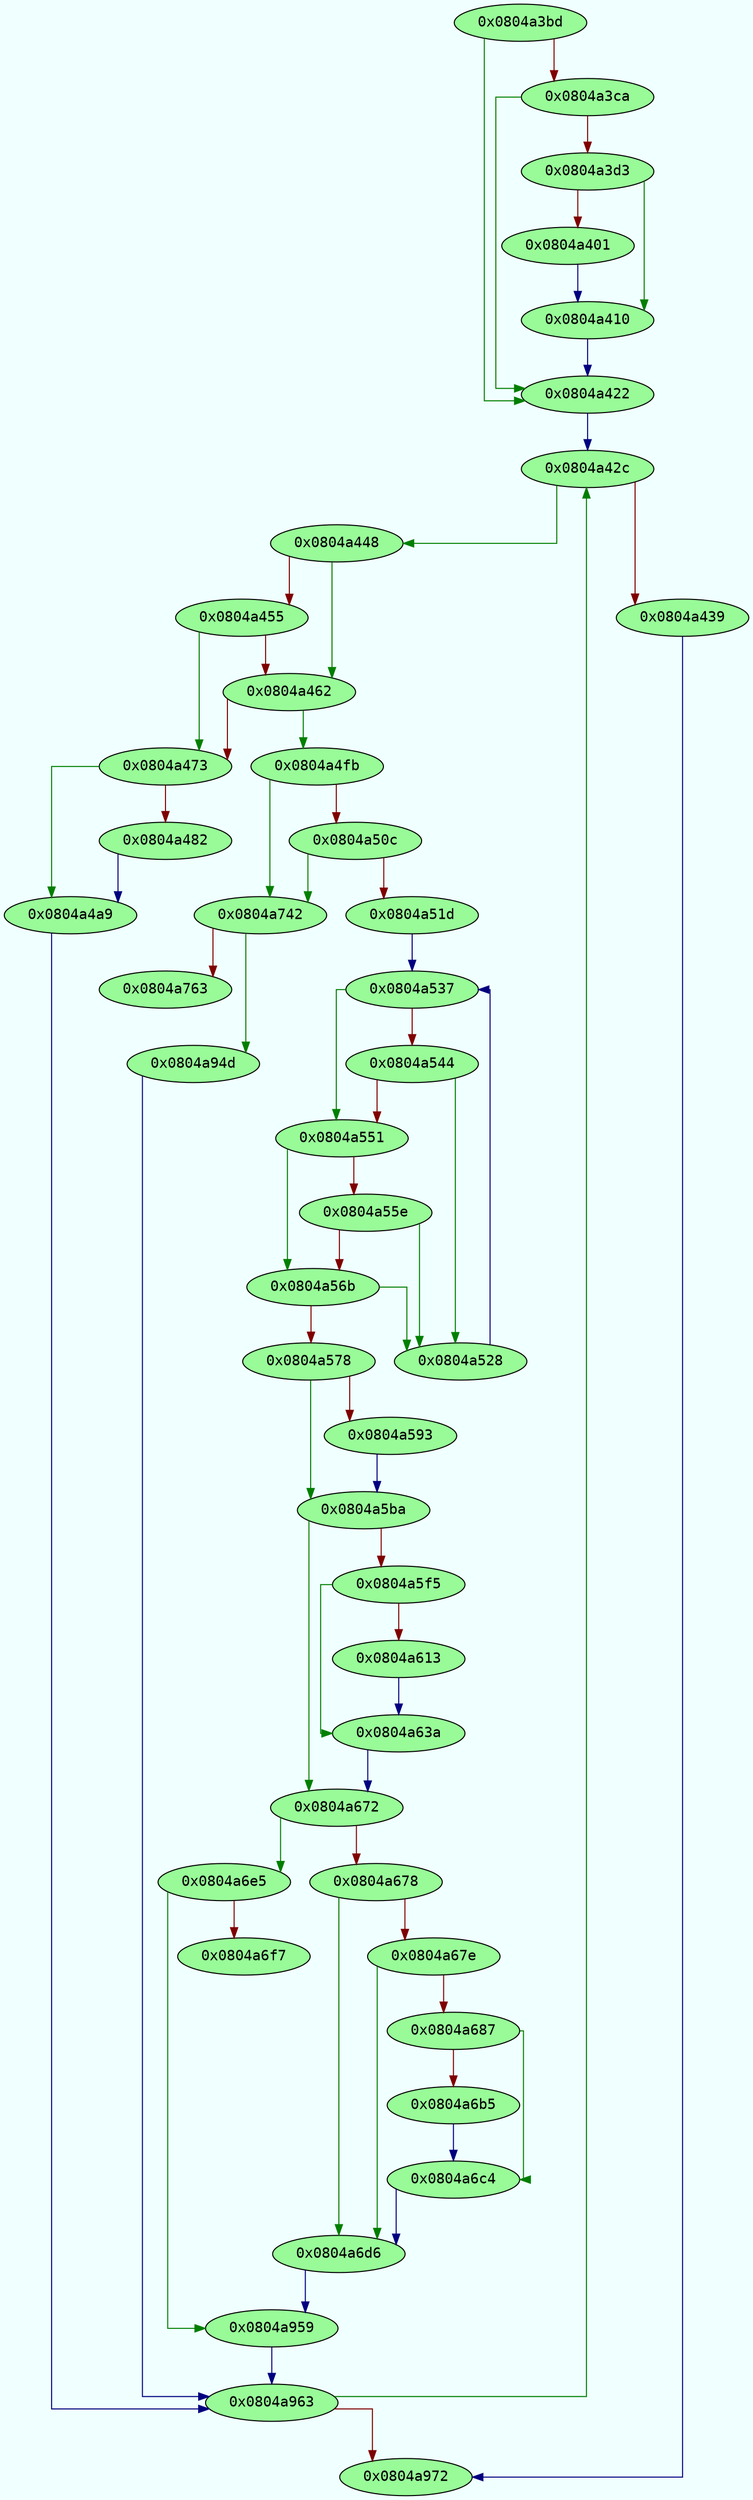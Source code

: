 digraph code {
	graph [bgcolor=azure fontsize=8 fontname="Courier" splines="ortho"];
	node [fillcolor=gray style=filled];
	edge [arrowhead="normal"];
	"0x0804a3bd" -> "0x0804a422" [color="#007f00"];
	"0x0804a3bd" -> "0x0804a3ca" [color="#7f0000"];
	"0x0804a3bd" [URL="sym.next_token/0x0804a3bd", fillcolor="palegreen",color="black", fontname="Courier",label="0x0804a3bd"]
	"0x0804a3ca" -> "0x0804a422" [color="#007f00"];
	"0x0804a3ca" -> "0x0804a3d3" [color="#7f0000"];
	"0x0804a3ca" [URL="sym.next_token/0x0804a3ca", fillcolor="palegreen",color="black", fontname="Courier",label="0x0804a3ca"]
	"0x0804a3d3" -> "0x0804a410" [color="#007f00"];
	"0x0804a3d3" -> "0x0804a401" [color="#7f0000"];
	"0x0804a3d3" [URL="sym.next_token/0x0804a3d3", fillcolor="palegreen",color="black", fontname="Courier",label="0x0804a3d3"]
	"0x0804a401" -> "0x0804a410" [color="#00007f"];
	"0x0804a401" [URL="sym.next_token/0x0804a401", fillcolor="palegreen",color="black", fontname="Courier",label="0x0804a401"]
	"0x0804a410" -> "0x0804a422" [color="#00007f"];
	"0x0804a410" [URL="sym.next_token/0x0804a410", fillcolor="palegreen",color="black", fontname="Courier",label="0x0804a410"]
	"0x0804a422" -> "0x0804a42c" [color="#00007f"];
	"0x0804a422" [URL="sym.next_token/0x0804a422", fillcolor="palegreen",color="black", fontname="Courier",label="0x0804a422"]
	"0x0804a42c" -> "0x0804a448" [color="#007f00"];
	"0x0804a42c" -> "0x0804a439" [color="#7f0000"];
	"0x0804a42c" [URL="sym.next_token/0x0804a42c", fillcolor="palegreen",color="black", fontname="Courier",label="0x0804a42c"]
	"0x0804a439" -> "0x0804a972" [color="#00007f"];
	"0x0804a439" [URL="sym.next_token/0x0804a439", fillcolor="palegreen",color="black", fontname="Courier",label="0x0804a439"]
	"0x0804a448" -> "0x0804a462" [color="#007f00"];
	"0x0804a448" -> "0x0804a455" [color="#7f0000"];
	"0x0804a448" [URL="sym.next_token/0x0804a448", fillcolor="palegreen",color="black", fontname="Courier",label="0x0804a448"]
	"0x0804a455" -> "0x0804a473" [color="#007f00"];
	"0x0804a455" -> "0x0804a462" [color="#7f0000"];
	"0x0804a455" [URL="sym.next_token/0x0804a455", fillcolor="palegreen",color="black", fontname="Courier",label="0x0804a455"]
	"0x0804a462" -> "0x0804a4fb" [color="#007f00"];
	"0x0804a462" -> "0x0804a473" [color="#7f0000"];
	"0x0804a462" [URL="sym.next_token/0x0804a462", fillcolor="palegreen",color="black", fontname="Courier",label="0x0804a462"]
	"0x0804a473" -> "0x0804a4a9" [color="#007f00"];
	"0x0804a473" -> "0x0804a482" [color="#7f0000"];
	"0x0804a473" [URL="sym.next_token/0x0804a473", fillcolor="palegreen",color="black", fontname="Courier",label="0x0804a473"]
	"0x0804a482" -> "0x0804a4a9" [color="#00007f"];
	"0x0804a482" [URL="sym.next_token/0x0804a482", fillcolor="palegreen",color="black", fontname="Courier",label="0x0804a482"]
	"0x0804a4a9" -> "0x0804a963" [color="#00007f"];
	"0x0804a4a9" [URL="sym.next_token/0x0804a4a9", fillcolor="palegreen",color="black", fontname="Courier",label="0x0804a4a9"]
	"0x0804a4fb" -> "0x0804a742" [color="#007f00"];
	"0x0804a4fb" -> "0x0804a50c" [color="#7f0000"];
	"0x0804a4fb" [URL="sym.next_token/0x0804a4fb", fillcolor="palegreen",color="black", fontname="Courier",label="0x0804a4fb"]
	"0x0804a50c" -> "0x0804a742" [color="#007f00"];
	"0x0804a50c" -> "0x0804a51d" [color="#7f0000"];
	"0x0804a50c" [URL="sym.next_token/0x0804a50c", fillcolor="palegreen",color="black", fontname="Courier",label="0x0804a50c"]
	"0x0804a51d" -> "0x0804a537" [color="#00007f"];
	"0x0804a51d" [URL="sym.next_token/0x0804a51d", fillcolor="palegreen",color="black", fontname="Courier",label="0x0804a51d"]
	"0x0804a528" -> "0x0804a537" [color="#00007f"];
	"0x0804a528" [URL="sym.next_token/0x0804a528", fillcolor="palegreen",color="black", fontname="Courier",label="0x0804a528"]
	"0x0804a537" -> "0x0804a551" [color="#007f00"];
	"0x0804a537" -> "0x0804a544" [color="#7f0000"];
	"0x0804a537" [URL="sym.next_token/0x0804a537", fillcolor="palegreen",color="black", fontname="Courier",label="0x0804a537"]
	"0x0804a544" -> "0x0804a528" [color="#007f00"];
	"0x0804a544" -> "0x0804a551" [color="#7f0000"];
	"0x0804a544" [URL="sym.next_token/0x0804a544", fillcolor="palegreen",color="black", fontname="Courier",label="0x0804a544"]
	"0x0804a551" -> "0x0804a56b" [color="#007f00"];
	"0x0804a551" -> "0x0804a55e" [color="#7f0000"];
	"0x0804a551" [URL="sym.next_token/0x0804a551", fillcolor="palegreen",color="black", fontname="Courier",label="0x0804a551"]
	"0x0804a55e" -> "0x0804a528" [color="#007f00"];
	"0x0804a55e" -> "0x0804a56b" [color="#7f0000"];
	"0x0804a55e" [URL="sym.next_token/0x0804a55e", fillcolor="palegreen",color="black", fontname="Courier",label="0x0804a55e"]
	"0x0804a56b" -> "0x0804a528" [color="#007f00"];
	"0x0804a56b" -> "0x0804a578" [color="#7f0000"];
	"0x0804a56b" [URL="sym.next_token/0x0804a56b", fillcolor="palegreen",color="black", fontname="Courier",label="0x0804a56b"]
	"0x0804a578" -> "0x0804a5ba" [color="#007f00"];
	"0x0804a578" -> "0x0804a593" [color="#7f0000"];
	"0x0804a578" [URL="sym.next_token/0x0804a578", fillcolor="palegreen",color="black", fontname="Courier",label="0x0804a578"]
	"0x0804a593" -> "0x0804a5ba" [color="#00007f"];
	"0x0804a593" [URL="sym.next_token/0x0804a593", fillcolor="palegreen",color="black", fontname="Courier",label="0x0804a593"]
	"0x0804a5ba" -> "0x0804a672" [color="#007f00"];
	"0x0804a5ba" -> "0x0804a5f5" [color="#7f0000"];
	"0x0804a5ba" [URL="sym.next_token/0x0804a5ba", fillcolor="palegreen",color="black", fontname="Courier",label="0x0804a5ba"]
	"0x0804a5f5" -> "0x0804a63a" [color="#007f00"];
	"0x0804a5f5" -> "0x0804a613" [color="#7f0000"];
	"0x0804a5f5" [URL="sym.next_token/0x0804a5f5", fillcolor="palegreen",color="black", fontname="Courier",label="0x0804a5f5"]
	"0x0804a613" -> "0x0804a63a" [color="#00007f"];
	"0x0804a613" [URL="sym.next_token/0x0804a613", fillcolor="palegreen",color="black", fontname="Courier",label="0x0804a613"]
	"0x0804a63a" -> "0x0804a672" [color="#00007f"];
	"0x0804a63a" [URL="sym.next_token/0x0804a63a", fillcolor="palegreen",color="black", fontname="Courier",label="0x0804a63a"]
	"0x0804a672" -> "0x0804a6e5" [color="#007f00"];
	"0x0804a672" -> "0x0804a678" [color="#7f0000"];
	"0x0804a672" [URL="sym.next_token/0x0804a672", fillcolor="palegreen",color="black", fontname="Courier",label="0x0804a672"]
	"0x0804a678" -> "0x0804a6d6" [color="#007f00"];
	"0x0804a678" -> "0x0804a67e" [color="#7f0000"];
	"0x0804a678" [URL="sym.next_token/0x0804a678", fillcolor="palegreen",color="black", fontname="Courier",label="0x0804a678"]
	"0x0804a67e" -> "0x0804a6d6" [color="#007f00"];
	"0x0804a67e" -> "0x0804a687" [color="#7f0000"];
	"0x0804a67e" [URL="sym.next_token/0x0804a67e", fillcolor="palegreen",color="black", fontname="Courier",label="0x0804a67e"]
	"0x0804a687" -> "0x0804a6c4" [color="#007f00"];
	"0x0804a687" -> "0x0804a6b5" [color="#7f0000"];
	"0x0804a687" [URL="sym.next_token/0x0804a687", fillcolor="palegreen",color="black", fontname="Courier",label="0x0804a687"]
	"0x0804a6b5" -> "0x0804a6c4" [color="#00007f"];
	"0x0804a6b5" [URL="sym.next_token/0x0804a6b5", fillcolor="palegreen",color="black", fontname="Courier",label="0x0804a6b5"]
	"0x0804a6c4" -> "0x0804a6d6" [color="#00007f"];
	"0x0804a6c4" [URL="sym.next_token/0x0804a6c4", fillcolor="palegreen",color="black", fontname="Courier",label="0x0804a6c4"]
	"0x0804a6d6" -> "0x0804a959" [color="#00007f"];
	"0x0804a6d6" [URL="sym.next_token/0x0804a6d6", fillcolor="palegreen",color="black", fontname="Courier",label="0x0804a6d6"]
	"0x0804a6e5" -> "0x0804a959" [color="#007f00"];
	"0x0804a6e5" -> "0x0804a6f7" [color="#7f0000"];
	"0x0804a6e5" [URL="sym.next_token/0x0804a6e5", fillcolor="palegreen",color="black", fontname="Courier",label="0x0804a6e5"]
	"0x0804a6f7" [URL="sym.next_token/0x0804a6f7", fillcolor="palegreen",color="black", fontname="Courier",label="0x0804a6f7"]
	"0x0804a742" -> "0x0804a94d" [color="#007f00"];
	"0x0804a742" -> "0x0804a763" [color="#7f0000"];
	"0x0804a742" [URL="sym.next_token/0x0804a742", fillcolor="palegreen",color="black", fontname="Courier",label="0x0804a742"]
	"0x0804a763" [URL="sym.next_token/0x0804a763", fillcolor="palegreen",color="black", fontname="Courier",label="0x0804a763"]
	"0x0804a94d" -> "0x0804a963" [color="#00007f"];
	"0x0804a94d" [URL="sym.next_token/0x0804a94d", fillcolor="palegreen",color="black", fontname="Courier",label="0x0804a94d"]
	"0x0804a959" -> "0x0804a963" [color="#00007f"];
	"0x0804a959" [URL="sym.next_token/0x0804a959", fillcolor="palegreen",color="black", fontname="Courier",label="0x0804a959"]
	"0x0804a963" -> "0x0804a42c" [color="#007f00"];
	"0x0804a963" -> "0x0804a972" [color="#7f0000"];
	"0x0804a963" [URL="sym.next_token/0x0804a963", fillcolor="palegreen",color="black", fontname="Courier",label="0x0804a963"]
	"0x0804a972" [URL="sym.next_token/0x0804a972", fillcolor="palegreen",color="black", fontname="Courier",label="0x0804a972"]
}
